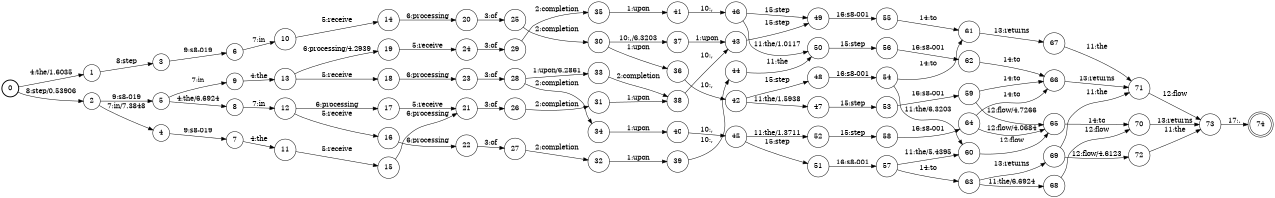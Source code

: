 digraph FST {
rankdir = LR;
size = "8.5,11";
label = "";
center = 1;
orientation = Portrait;
ranksep = "0.4";
nodesep = "0.25";
0 [label = "0", shape = circle, style = bold, fontsize = 14]
	0 -> 1 [label = "4:the/1.6035", fontsize = 14];
	0 -> 2 [label = "8:step/0.53906", fontsize = 14];
1 [label = "1", shape = circle, style = solid, fontsize = 14]
	1 -> 3 [label = "8:step", fontsize = 14];
2 [label = "2", shape = circle, style = solid, fontsize = 14]
	2 -> 4 [label = "7:in/7.3848", fontsize = 14];
	2 -> 5 [label = "9:s8-019", fontsize = 14];
3 [label = "3", shape = circle, style = solid, fontsize = 14]
	3 -> 6 [label = "9:s8-019", fontsize = 14];
4 [label = "4", shape = circle, style = solid, fontsize = 14]
	4 -> 7 [label = "9:s8-019", fontsize = 14];
5 [label = "5", shape = circle, style = solid, fontsize = 14]
	5 -> 8 [label = "4:the/6.6924", fontsize = 14];
	5 -> 9 [label = "7:in", fontsize = 14];
6 [label = "6", shape = circle, style = solid, fontsize = 14]
	6 -> 10 [label = "7:in", fontsize = 14];
7 [label = "7", shape = circle, style = solid, fontsize = 14]
	7 -> 11 [label = "4:the", fontsize = 14];
8 [label = "8", shape = circle, style = solid, fontsize = 14]
	8 -> 12 [label = "7:in", fontsize = 14];
9 [label = "9", shape = circle, style = solid, fontsize = 14]
	9 -> 13 [label = "4:the", fontsize = 14];
10 [label = "10", shape = circle, style = solid, fontsize = 14]
	10 -> 14 [label = "5:receive", fontsize = 14];
11 [label = "11", shape = circle, style = solid, fontsize = 14]
	11 -> 15 [label = "5:receive", fontsize = 14];
12 [label = "12", shape = circle, style = solid, fontsize = 14]
	12 -> 16 [label = "5:receive", fontsize = 14];
	12 -> 17 [label = "6:processing", fontsize = 14];
13 [label = "13", shape = circle, style = solid, fontsize = 14]
	13 -> 18 [label = "5:receive", fontsize = 14];
	13 -> 19 [label = "6:processing/4.2939", fontsize = 14];
14 [label = "14", shape = circle, style = solid, fontsize = 14]
	14 -> 20 [label = "6:processing", fontsize = 14];
15 [label = "15", shape = circle, style = solid, fontsize = 14]
	15 -> 21 [label = "6:processing", fontsize = 14];
16 [label = "16", shape = circle, style = solid, fontsize = 14]
	16 -> 22 [label = "6:processing", fontsize = 14];
17 [label = "17", shape = circle, style = solid, fontsize = 14]
	17 -> 21 [label = "5:receive", fontsize = 14];
18 [label = "18", shape = circle, style = solid, fontsize = 14]
	18 -> 23 [label = "6:processing", fontsize = 14];
19 [label = "19", shape = circle, style = solid, fontsize = 14]
	19 -> 24 [label = "5:receive", fontsize = 14];
20 [label = "20", shape = circle, style = solid, fontsize = 14]
	20 -> 25 [label = "3:of", fontsize = 14];
21 [label = "21", shape = circle, style = solid, fontsize = 14]
	21 -> 26 [label = "3:of", fontsize = 14];
22 [label = "22", shape = circle, style = solid, fontsize = 14]
	22 -> 27 [label = "3:of", fontsize = 14];
23 [label = "23", shape = circle, style = solid, fontsize = 14]
	23 -> 28 [label = "3:of", fontsize = 14];
24 [label = "24", shape = circle, style = solid, fontsize = 14]
	24 -> 29 [label = "3:of", fontsize = 14];
25 [label = "25", shape = circle, style = solid, fontsize = 14]
	25 -> 30 [label = "2:completion", fontsize = 14];
26 [label = "26", shape = circle, style = solid, fontsize = 14]
	26 -> 31 [label = "2:completion", fontsize = 14];
27 [label = "27", shape = circle, style = solid, fontsize = 14]
	27 -> 32 [label = "2:completion", fontsize = 14];
28 [label = "28", shape = circle, style = solid, fontsize = 14]
	28 -> 33 [label = "1:upon/6.2861", fontsize = 14];
	28 -> 34 [label = "2:completion", fontsize = 14];
29 [label = "29", shape = circle, style = solid, fontsize = 14]
	29 -> 35 [label = "2:completion", fontsize = 14];
30 [label = "30", shape = circle, style = solid, fontsize = 14]
	30 -> 36 [label = "1:upon", fontsize = 14];
	30 -> 37 [label = "10:,/6.3203", fontsize = 14];
31 [label = "31", shape = circle, style = solid, fontsize = 14]
	31 -> 38 [label = "1:upon", fontsize = 14];
32 [label = "32", shape = circle, style = solid, fontsize = 14]
	32 -> 39 [label = "1:upon", fontsize = 14];
33 [label = "33", shape = circle, style = solid, fontsize = 14]
	33 -> 38 [label = "2:completion", fontsize = 14];
34 [label = "34", shape = circle, style = solid, fontsize = 14]
	34 -> 40 [label = "1:upon", fontsize = 14];
35 [label = "35", shape = circle, style = solid, fontsize = 14]
	35 -> 41 [label = "1:upon", fontsize = 14];
36 [label = "36", shape = circle, style = solid, fontsize = 14]
	36 -> 42 [label = "10:,", fontsize = 14];
37 [label = "37", shape = circle, style = solid, fontsize = 14]
	37 -> 43 [label = "1:upon", fontsize = 14];
38 [label = "38", shape = circle, style = solid, fontsize = 14]
	38 -> 43 [label = "10:,", fontsize = 14];
39 [label = "39", shape = circle, style = solid, fontsize = 14]
	39 -> 44 [label = "10:,", fontsize = 14];
40 [label = "40", shape = circle, style = solid, fontsize = 14]
	40 -> 45 [label = "10:,", fontsize = 14];
41 [label = "41", shape = circle, style = solid, fontsize = 14]
	41 -> 46 [label = "10:,", fontsize = 14];
42 [label = "42", shape = circle, style = solid, fontsize = 14]
	42 -> 47 [label = "11:the/1.5938", fontsize = 14];
	42 -> 48 [label = "15:step", fontsize = 14];
43 [label = "43", shape = circle, style = solid, fontsize = 14]
	43 -> 49 [label = "15:step", fontsize = 14];
44 [label = "44", shape = circle, style = solid, fontsize = 14]
	44 -> 50 [label = "11:the", fontsize = 14];
45 [label = "45", shape = circle, style = solid, fontsize = 14]
	45 -> 52 [label = "11:the/1.3711", fontsize = 14];
	45 -> 51 [label = "15:step", fontsize = 14];
46 [label = "46", shape = circle, style = solid, fontsize = 14]
	46 -> 50 [label = "11:the/1.0117", fontsize = 14];
	46 -> 49 [label = "15:step", fontsize = 14];
47 [label = "47", shape = circle, style = solid, fontsize = 14]
	47 -> 53 [label = "15:step", fontsize = 14];
48 [label = "48", shape = circle, style = solid, fontsize = 14]
	48 -> 54 [label = "16:s8-001", fontsize = 14];
49 [label = "49", shape = circle, style = solid, fontsize = 14]
	49 -> 55 [label = "16:s8-001", fontsize = 14];
50 [label = "50", shape = circle, style = solid, fontsize = 14]
	50 -> 56 [label = "15:step", fontsize = 14];
51 [label = "51", shape = circle, style = solid, fontsize = 14]
	51 -> 57 [label = "16:s8-001", fontsize = 14];
52 [label = "52", shape = circle, style = solid, fontsize = 14]
	52 -> 58 [label = "15:step", fontsize = 14];
53 [label = "53", shape = circle, style = solid, fontsize = 14]
	53 -> 59 [label = "16:s8-001", fontsize = 14];
54 [label = "54", shape = circle, style = solid, fontsize = 14]
	54 -> 60 [label = "11:the/6.3203", fontsize = 14];
	54 -> 61 [label = "14:to", fontsize = 14];
55 [label = "55", shape = circle, style = solid, fontsize = 14]
	55 -> 61 [label = "14:to", fontsize = 14];
56 [label = "56", shape = circle, style = solid, fontsize = 14]
	56 -> 62 [label = "16:s8-001", fontsize = 14];
57 [label = "57", shape = circle, style = solid, fontsize = 14]
	57 -> 60 [label = "11:the/5.4395", fontsize = 14];
	57 -> 63 [label = "14:to", fontsize = 14];
58 [label = "58", shape = circle, style = solid, fontsize = 14]
	58 -> 64 [label = "16:s8-001", fontsize = 14];
59 [label = "59", shape = circle, style = solid, fontsize = 14]
	59 -> 65 [label = "12:flow/4.7266", fontsize = 14];
	59 -> 66 [label = "14:to", fontsize = 14];
60 [label = "60", shape = circle, style = solid, fontsize = 14]
	60 -> 65 [label = "12:flow", fontsize = 14];
61 [label = "61", shape = circle, style = solid, fontsize = 14]
	61 -> 67 [label = "13:returns", fontsize = 14];
62 [label = "62", shape = circle, style = solid, fontsize = 14]
	62 -> 66 [label = "14:to", fontsize = 14];
63 [label = "63", shape = circle, style = solid, fontsize = 14]
	63 -> 68 [label = "11:the/6.6924", fontsize = 14];
	63 -> 69 [label = "13:returns", fontsize = 14];
64 [label = "64", shape = circle, style = solid, fontsize = 14]
	64 -> 65 [label = "12:flow/4.0684", fontsize = 14];
	64 -> 66 [label = "14:to", fontsize = 14];
65 [label = "65", shape = circle, style = solid, fontsize = 14]
	65 -> 70 [label = "14:to", fontsize = 14];
66 [label = "66", shape = circle, style = solid, fontsize = 14]
	66 -> 71 [label = "13:returns", fontsize = 14];
67 [label = "67", shape = circle, style = solid, fontsize = 14]
	67 -> 71 [label = "11:the", fontsize = 14];
68 [label = "68", shape = circle, style = solid, fontsize = 14]
	68 -> 70 [label = "12:flow", fontsize = 14];
69 [label = "69", shape = circle, style = solid, fontsize = 14]
	69 -> 71 [label = "11:the", fontsize = 14];
	69 -> 72 [label = "12:flow/4.6123", fontsize = 14];
70 [label = "70", shape = circle, style = solid, fontsize = 14]
	70 -> 73 [label = "13:returns", fontsize = 14];
71 [label = "71", shape = circle, style = solid, fontsize = 14]
	71 -> 73 [label = "12:flow", fontsize = 14];
72 [label = "72", shape = circle, style = solid, fontsize = 14]
	72 -> 73 [label = "11:the", fontsize = 14];
73 [label = "73", shape = circle, style = solid, fontsize = 14]
	73 -> 74 [label = "17:.", fontsize = 14];
74 [label = "74", shape = doublecircle, style = solid, fontsize = 14]
}
